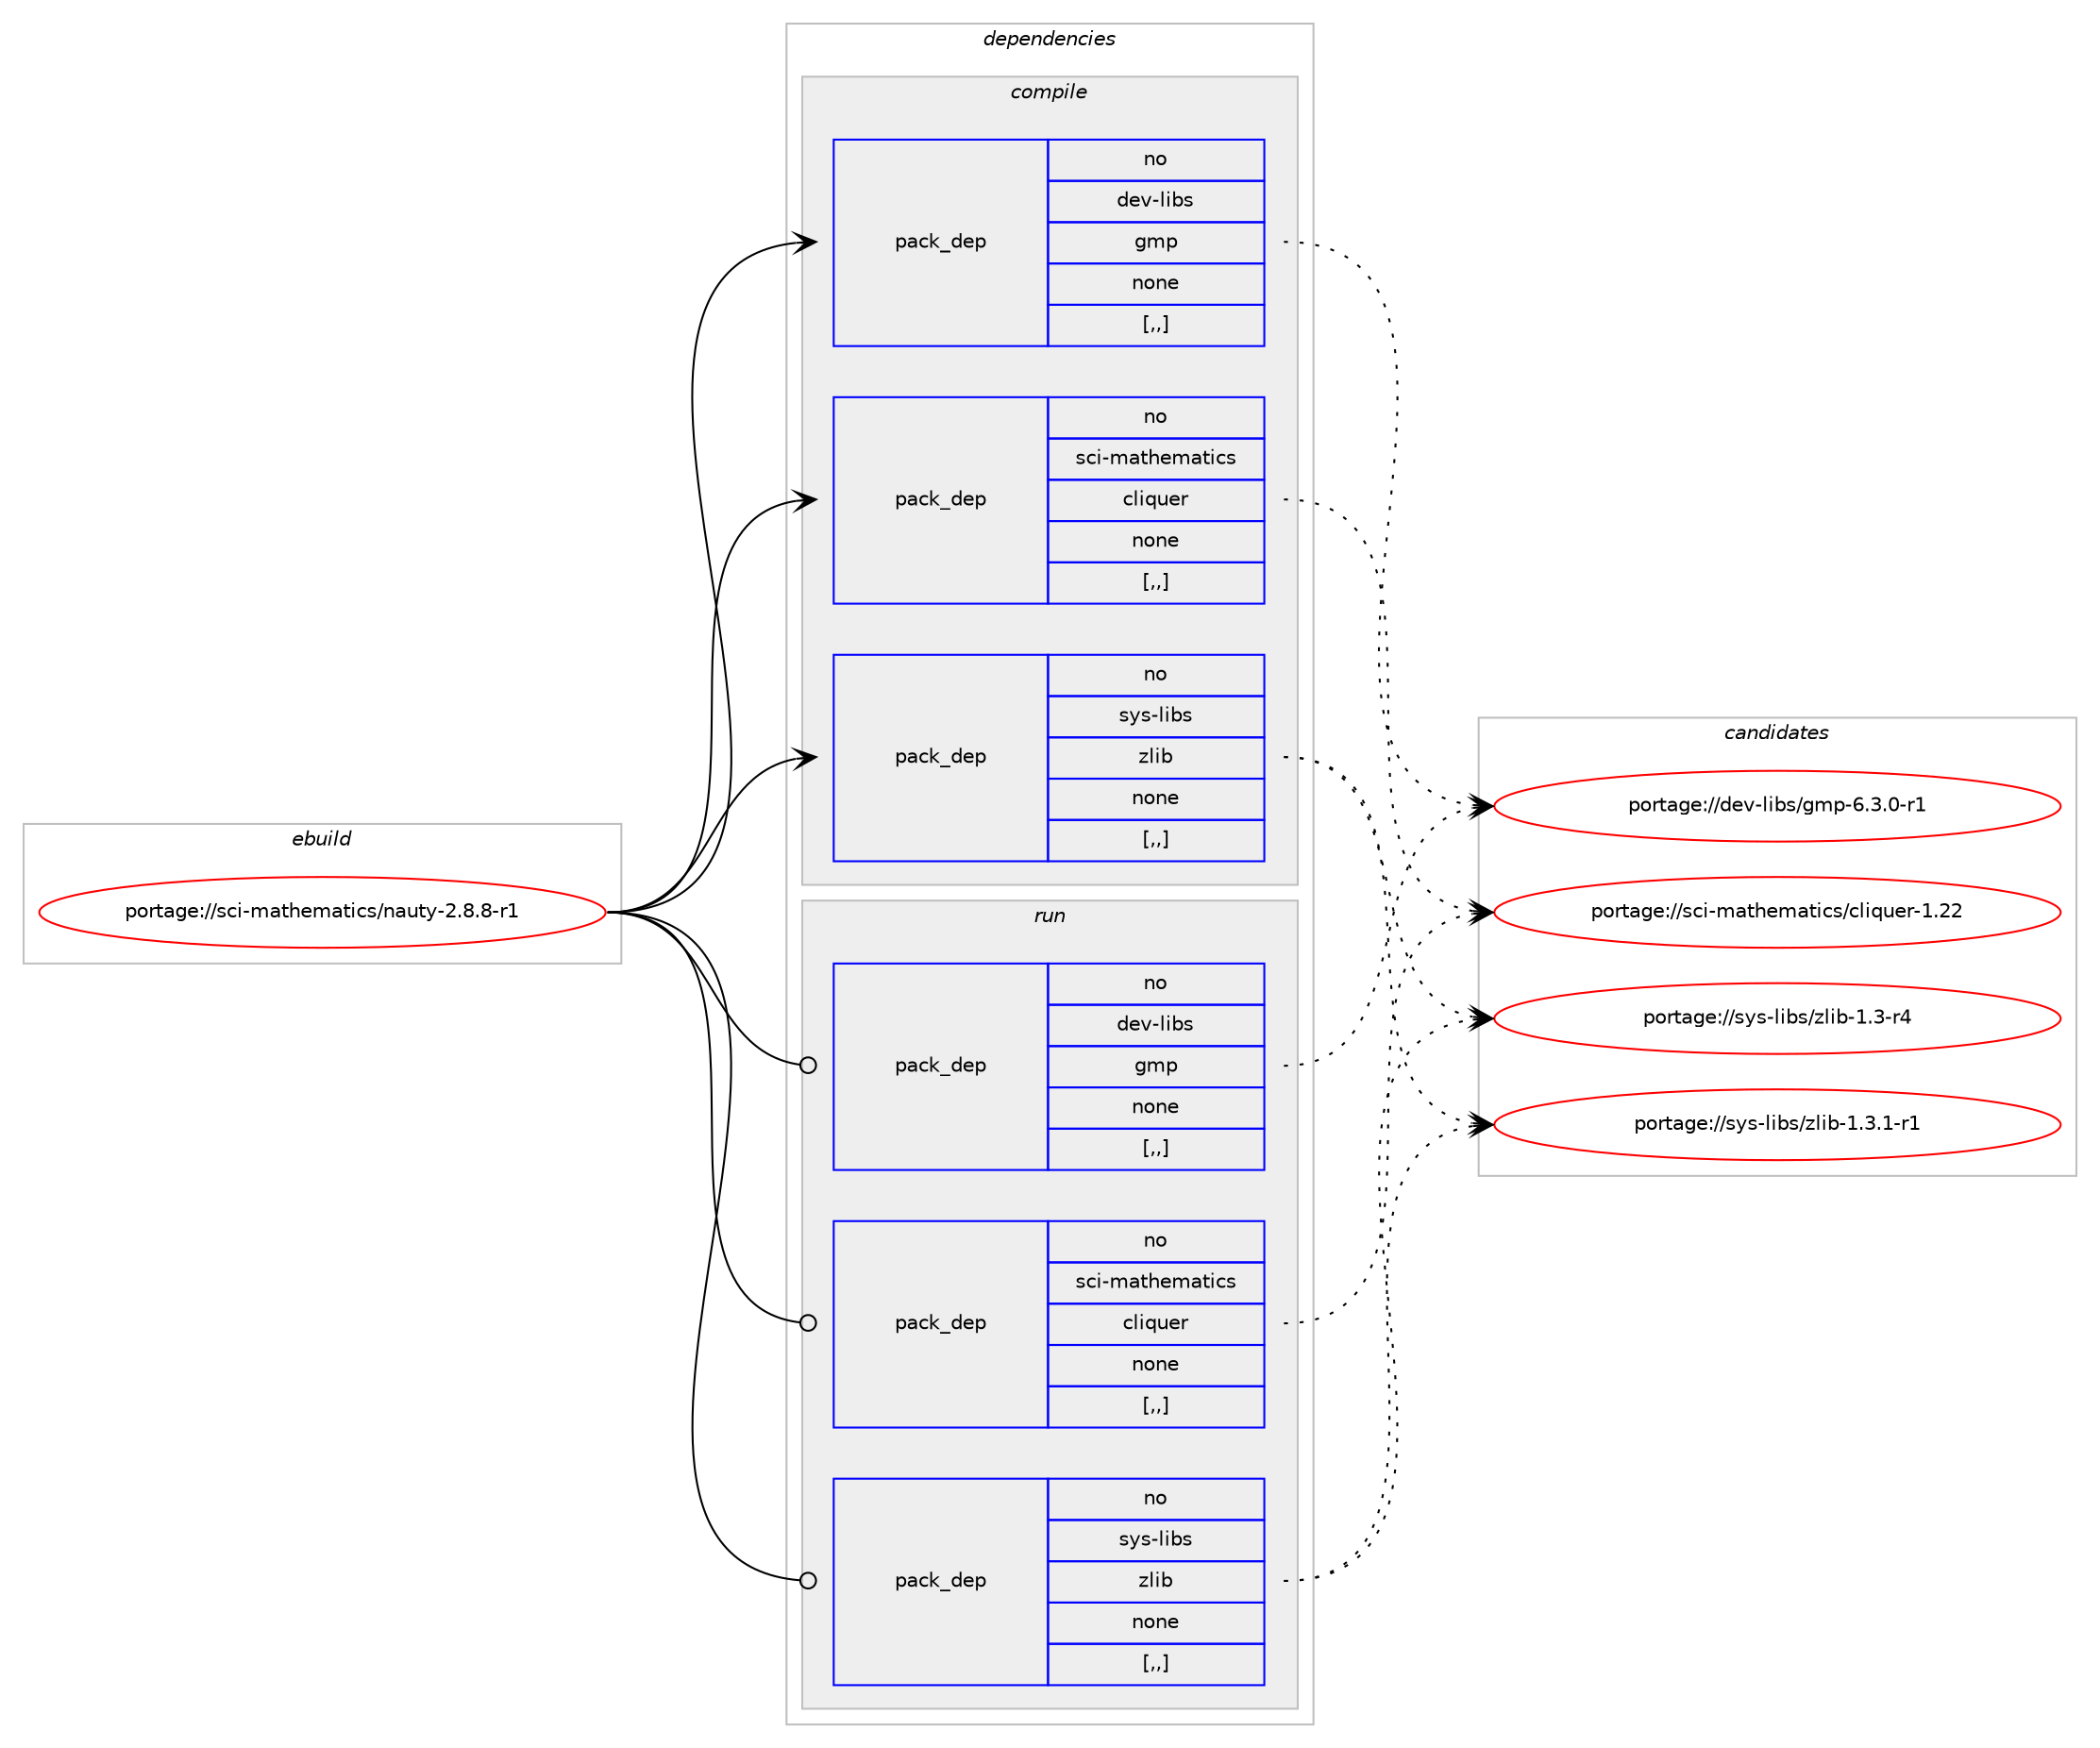 digraph prolog {

# *************
# Graph options
# *************

newrank=true;
concentrate=true;
compound=true;
graph [rankdir=LR,fontname=Helvetica,fontsize=10,ranksep=1.5];#, ranksep=2.5, nodesep=0.2];
edge  [arrowhead=vee];
node  [fontname=Helvetica,fontsize=10];

# **********
# The ebuild
# **********

subgraph cluster_leftcol {
color=gray;
rank=same;
label=<<i>ebuild</i>>;
id [label="portage://sci-mathematics/nauty-2.8.8-r1", color=red, width=4, href="../sci-mathematics/nauty-2.8.8-r1.svg"];
}

# ****************
# The dependencies
# ****************

subgraph cluster_midcol {
color=gray;
label=<<i>dependencies</i>>;
subgraph cluster_compile {
fillcolor="#eeeeee";
style=filled;
label=<<i>compile</i>>;
subgraph pack290557 {
dependency399069 [label=<<TABLE BORDER="0" CELLBORDER="1" CELLSPACING="0" CELLPADDING="4" WIDTH="220"><TR><TD ROWSPAN="6" CELLPADDING="30">pack_dep</TD></TR><TR><TD WIDTH="110">no</TD></TR><TR><TD>dev-libs</TD></TR><TR><TD>gmp</TD></TR><TR><TD>none</TD></TR><TR><TD>[,,]</TD></TR></TABLE>>, shape=none, color=blue];
}
id:e -> dependency399069:w [weight=20,style="solid",arrowhead="vee"];
subgraph pack290558 {
dependency399070 [label=<<TABLE BORDER="0" CELLBORDER="1" CELLSPACING="0" CELLPADDING="4" WIDTH="220"><TR><TD ROWSPAN="6" CELLPADDING="30">pack_dep</TD></TR><TR><TD WIDTH="110">no</TD></TR><TR><TD>sci-mathematics</TD></TR><TR><TD>cliquer</TD></TR><TR><TD>none</TD></TR><TR><TD>[,,]</TD></TR></TABLE>>, shape=none, color=blue];
}
id:e -> dependency399070:w [weight=20,style="solid",arrowhead="vee"];
subgraph pack290559 {
dependency399071 [label=<<TABLE BORDER="0" CELLBORDER="1" CELLSPACING="0" CELLPADDING="4" WIDTH="220"><TR><TD ROWSPAN="6" CELLPADDING="30">pack_dep</TD></TR><TR><TD WIDTH="110">no</TD></TR><TR><TD>sys-libs</TD></TR><TR><TD>zlib</TD></TR><TR><TD>none</TD></TR><TR><TD>[,,]</TD></TR></TABLE>>, shape=none, color=blue];
}
id:e -> dependency399071:w [weight=20,style="solid",arrowhead="vee"];
}
subgraph cluster_compileandrun {
fillcolor="#eeeeee";
style=filled;
label=<<i>compile and run</i>>;
}
subgraph cluster_run {
fillcolor="#eeeeee";
style=filled;
label=<<i>run</i>>;
subgraph pack290560 {
dependency399072 [label=<<TABLE BORDER="0" CELLBORDER="1" CELLSPACING="0" CELLPADDING="4" WIDTH="220"><TR><TD ROWSPAN="6" CELLPADDING="30">pack_dep</TD></TR><TR><TD WIDTH="110">no</TD></TR><TR><TD>dev-libs</TD></TR><TR><TD>gmp</TD></TR><TR><TD>none</TD></TR><TR><TD>[,,]</TD></TR></TABLE>>, shape=none, color=blue];
}
id:e -> dependency399072:w [weight=20,style="solid",arrowhead="odot"];
subgraph pack290561 {
dependency399073 [label=<<TABLE BORDER="0" CELLBORDER="1" CELLSPACING="0" CELLPADDING="4" WIDTH="220"><TR><TD ROWSPAN="6" CELLPADDING="30">pack_dep</TD></TR><TR><TD WIDTH="110">no</TD></TR><TR><TD>sci-mathematics</TD></TR><TR><TD>cliquer</TD></TR><TR><TD>none</TD></TR><TR><TD>[,,]</TD></TR></TABLE>>, shape=none, color=blue];
}
id:e -> dependency399073:w [weight=20,style="solid",arrowhead="odot"];
subgraph pack290562 {
dependency399074 [label=<<TABLE BORDER="0" CELLBORDER="1" CELLSPACING="0" CELLPADDING="4" WIDTH="220"><TR><TD ROWSPAN="6" CELLPADDING="30">pack_dep</TD></TR><TR><TD WIDTH="110">no</TD></TR><TR><TD>sys-libs</TD></TR><TR><TD>zlib</TD></TR><TR><TD>none</TD></TR><TR><TD>[,,]</TD></TR></TABLE>>, shape=none, color=blue];
}
id:e -> dependency399074:w [weight=20,style="solid",arrowhead="odot"];
}
}

# **************
# The candidates
# **************

subgraph cluster_choices {
rank=same;
color=gray;
label=<<i>candidates</i>>;

subgraph choice290557 {
color=black;
nodesep=1;
choice1001011184510810598115471031091124554465146484511449 [label="portage://dev-libs/gmp-6.3.0-r1", color=red, width=4,href="../dev-libs/gmp-6.3.0-r1.svg"];
dependency399069:e -> choice1001011184510810598115471031091124554465146484511449:w [style=dotted,weight="100"];
}
subgraph choice290558 {
color=black;
nodesep=1;
choice115991054510997116104101109971161059911547991081051131171011144549465050 [label="portage://sci-mathematics/cliquer-1.22", color=red, width=4,href="../sci-mathematics/cliquer-1.22.svg"];
dependency399070:e -> choice115991054510997116104101109971161059911547991081051131171011144549465050:w [style=dotted,weight="100"];
}
subgraph choice290559 {
color=black;
nodesep=1;
choice11512111545108105981154712210810598454946514511452 [label="portage://sys-libs/zlib-1.3-r4", color=red, width=4,href="../sys-libs/zlib-1.3-r4.svg"];
choice115121115451081059811547122108105984549465146494511449 [label="portage://sys-libs/zlib-1.3.1-r1", color=red, width=4,href="../sys-libs/zlib-1.3.1-r1.svg"];
dependency399071:e -> choice11512111545108105981154712210810598454946514511452:w [style=dotted,weight="100"];
dependency399071:e -> choice115121115451081059811547122108105984549465146494511449:w [style=dotted,weight="100"];
}
subgraph choice290560 {
color=black;
nodesep=1;
choice1001011184510810598115471031091124554465146484511449 [label="portage://dev-libs/gmp-6.3.0-r1", color=red, width=4,href="../dev-libs/gmp-6.3.0-r1.svg"];
dependency399072:e -> choice1001011184510810598115471031091124554465146484511449:w [style=dotted,weight="100"];
}
subgraph choice290561 {
color=black;
nodesep=1;
choice115991054510997116104101109971161059911547991081051131171011144549465050 [label="portage://sci-mathematics/cliquer-1.22", color=red, width=4,href="../sci-mathematics/cliquer-1.22.svg"];
dependency399073:e -> choice115991054510997116104101109971161059911547991081051131171011144549465050:w [style=dotted,weight="100"];
}
subgraph choice290562 {
color=black;
nodesep=1;
choice11512111545108105981154712210810598454946514511452 [label="portage://sys-libs/zlib-1.3-r4", color=red, width=4,href="../sys-libs/zlib-1.3-r4.svg"];
choice115121115451081059811547122108105984549465146494511449 [label="portage://sys-libs/zlib-1.3.1-r1", color=red, width=4,href="../sys-libs/zlib-1.3.1-r1.svg"];
dependency399074:e -> choice11512111545108105981154712210810598454946514511452:w [style=dotted,weight="100"];
dependency399074:e -> choice115121115451081059811547122108105984549465146494511449:w [style=dotted,weight="100"];
}
}

}
